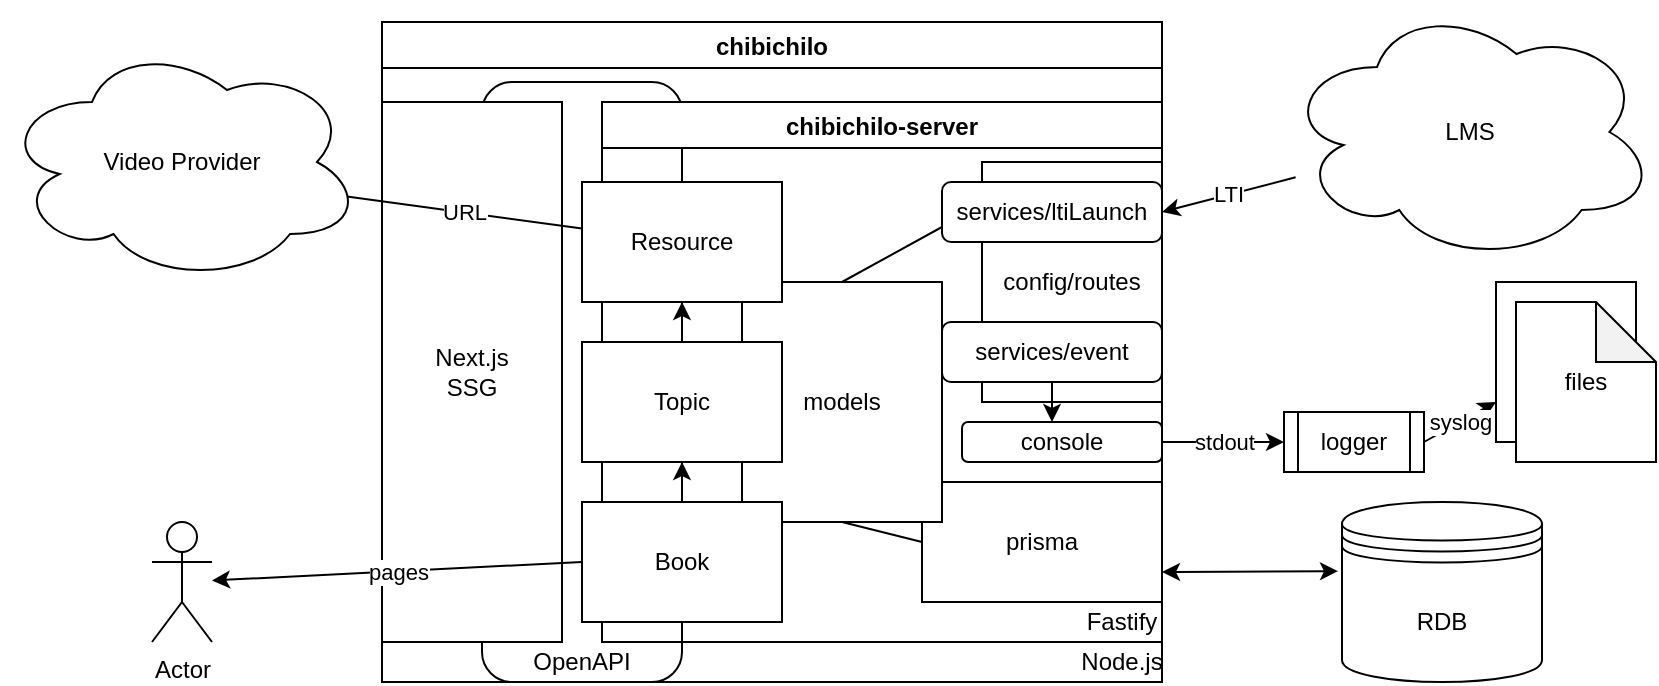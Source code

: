 <mxfile>
    <diagram id="jCTY627xEimIbdt9FlEw" name="arch">
        <mxGraphModel dx="857" dy="473" grid="1" gridSize="10" guides="1" tooltips="1" connect="1" arrows="1" fold="1" page="1" pageScale="1" pageWidth="827" pageHeight="1169" math="0" shadow="0">
            <root>
                <mxCell id="0"/>
                <mxCell id="1" parent="0"/>
                <mxCell id="8" value="RDB" style="shape=datastore;whiteSpace=wrap;html=1;" parent="1" vertex="1">
                    <mxGeometry x="670" y="250" width="100" height="90" as="geometry"/>
                </mxCell>
                <mxCell id="9" value="chibichilo" style="swimlane;" parent="1" vertex="1">
                    <mxGeometry x="190" y="10" width="390" height="330" as="geometry"/>
                </mxCell>
                <mxCell id="115" value="" style="rounded=1;whiteSpace=wrap;html=1;" vertex="1" parent="9">
                    <mxGeometry x="50" y="30" width="100" height="300" as="geometry"/>
                </mxCell>
                <mxCell id="97" value="OpenAPI" style="text;html=1;strokeColor=none;fillColor=none;align=center;verticalAlign=middle;whiteSpace=wrap;rounded=0;" parent="9" vertex="1">
                    <mxGeometry x="80" y="310" width="40" height="20" as="geometry"/>
                </mxCell>
                <mxCell id="35" value="Node.js" style="text;html=1;strokeColor=none;fillColor=none;align=center;verticalAlign=middle;whiteSpace=wrap;rounded=0;" parent="9" vertex="1">
                    <mxGeometry x="350" y="310" width="40" height="20" as="geometry"/>
                </mxCell>
                <mxCell id="91" value="Next.js&lt;br&gt;SSG" style="rounded=0;whiteSpace=wrap;html=1;" parent="9" vertex="1">
                    <mxGeometry y="40" width="90" height="270" as="geometry"/>
                </mxCell>
                <mxCell id="10" value="chibichilo-server" style="swimlane;" parent="9" vertex="1">
                    <mxGeometry x="110" y="40" width="280" height="270" as="geometry"/>
                </mxCell>
                <mxCell id="94" value="config/routes" style="rounded=0;whiteSpace=wrap;html=1;" parent="10" vertex="1">
                    <mxGeometry x="190" y="30" width="90" height="120" as="geometry"/>
                </mxCell>
                <mxCell id="14" value="prisma" style="rounded=0;whiteSpace=wrap;html=1;" parent="10" vertex="1">
                    <mxGeometry x="160" y="190" width="120" height="60" as="geometry"/>
                </mxCell>
                <mxCell id="29" value="services/ltiLaunch" style="rounded=1;whiteSpace=wrap;html=1;" parent="10" vertex="1">
                    <mxGeometry x="170" y="40" width="110" height="30" as="geometry"/>
                </mxCell>
                <mxCell id="33" value="" style="endArrow=none;html=1;entryX=0;entryY=0.75;entryDx=0;entryDy=0;exitX=0.5;exitY=0;exitDx=0;exitDy=0;" parent="10" source="15" target="29" edge="1">
                    <mxGeometry width="50" height="50" relative="1" as="geometry">
                        <mxPoint x="120" y="220" as="sourcePoint"/>
                        <mxPoint x="170" y="170" as="targetPoint"/>
                    </mxGeometry>
                </mxCell>
                <mxCell id="84" style="edgeStyle=orthogonalEdgeStyle;rounded=0;orthogonalLoop=1;jettySize=auto;html=1;exitX=0.5;exitY=0;exitDx=0;exitDy=0;entryX=0.5;entryY=1;entryDx=0;entryDy=0;" parent="10" source="79" target="78" edge="1">
                    <mxGeometry relative="1" as="geometry"/>
                </mxCell>
                <mxCell id="85" style="edgeStyle=orthogonalEdgeStyle;rounded=0;orthogonalLoop=1;jettySize=auto;html=1;exitX=0.5;exitY=0;exitDx=0;exitDy=0;entryX=0.5;entryY=1;entryDx=0;entryDy=0;" parent="10" source="80" target="79" edge="1">
                    <mxGeometry relative="1" as="geometry"/>
                </mxCell>
                <mxCell id="90" value="" style="endArrow=none;html=1;exitX=0.5;exitY=1;exitDx=0;exitDy=0;entryX=0;entryY=0.5;entryDx=0;entryDy=0;" parent="10" source="15" target="14" edge="1">
                    <mxGeometry width="50" height="50" relative="1" as="geometry">
                        <mxPoint x="180" y="140" as="sourcePoint"/>
                        <mxPoint x="230" y="90" as="targetPoint"/>
                    </mxGeometry>
                </mxCell>
                <mxCell id="98" value="Fastify" style="text;html=1;strokeColor=none;fillColor=none;align=center;verticalAlign=middle;whiteSpace=wrap;rounded=0;" parent="10" vertex="1">
                    <mxGeometry x="240" y="250" width="40" height="20" as="geometry"/>
                </mxCell>
                <mxCell id="99" value="console" style="rounded=1;whiteSpace=wrap;html=1;" vertex="1" parent="10">
                    <mxGeometry x="180" y="160" width="100" height="20" as="geometry"/>
                </mxCell>
                <mxCell id="100" value="services/event" style="rounded=1;whiteSpace=wrap;html=1;" vertex="1" parent="10">
                    <mxGeometry x="170" y="110" width="110" height="30" as="geometry"/>
                </mxCell>
                <mxCell id="15" value="models" style="rounded=0;whiteSpace=wrap;html=1;" parent="10" vertex="1">
                    <mxGeometry x="70" y="90" width="100" height="120" as="geometry"/>
                </mxCell>
                <mxCell id="78" value="Resource" style="rounded=0;whiteSpace=wrap;html=1;" parent="10" vertex="1">
                    <mxGeometry x="-10" y="40" width="100" height="60" as="geometry"/>
                </mxCell>
                <mxCell id="79" value="Topic" style="rounded=0;whiteSpace=wrap;html=1;" parent="10" vertex="1">
                    <mxGeometry x="-10" y="120" width="100" height="60" as="geometry"/>
                </mxCell>
                <mxCell id="80" value="Book" style="rounded=0;whiteSpace=wrap;html=1;" parent="10" vertex="1">
                    <mxGeometry x="-10" y="200" width="100" height="60" as="geometry"/>
                </mxCell>
                <mxCell id="104" value="" style="endArrow=classic;html=1;entryX=0.45;entryY=0;entryDx=0;entryDy=0;entryPerimeter=0;" edge="1" parent="10" source="100" target="99">
                    <mxGeometry width="50" height="50" relative="1" as="geometry">
                        <mxPoint x="185" y="133" as="sourcePoint"/>
                        <mxPoint x="185" y="160" as="targetPoint"/>
                    </mxGeometry>
                </mxCell>
                <mxCell id="11" value="LMS" style="ellipse;shape=cloud;whiteSpace=wrap;html=1;" parent="1" vertex="1">
                    <mxGeometry x="641" width="186" height="130" as="geometry"/>
                </mxCell>
                <mxCell id="13" value="" style="endArrow=classic;startArrow=classic;html=1;exitX=1;exitY=0.75;exitDx=0;exitDy=0;" parent="1" edge="1" source="14">
                    <mxGeometry width="50" height="50" relative="1" as="geometry">
                        <mxPoint x="590" y="284.58" as="sourcePoint"/>
                        <mxPoint x="668" y="284.58" as="targetPoint"/>
                    </mxGeometry>
                </mxCell>
                <mxCell id="28" value="LTI" style="endArrow=classic;html=1;entryX=1;entryY=0.5;entryDx=0;entryDy=0;" parent="1" source="11" target="29" edge="1">
                    <mxGeometry width="50" height="50" relative="1" as="geometry">
                        <mxPoint x="520" y="200" as="sourcePoint"/>
                        <mxPoint x="610" y="118" as="targetPoint"/>
                    </mxGeometry>
                </mxCell>
                <mxCell id="72" value="Video Provider" style="ellipse;shape=cloud;whiteSpace=wrap;html=1;" parent="1" vertex="1">
                    <mxGeometry y="20" width="180" height="120" as="geometry"/>
                </mxCell>
                <mxCell id="73" value="Actor" style="shape=umlActor;verticalLabelPosition=bottom;verticalAlign=top;html=1;outlineConnect=0;" parent="1" vertex="1">
                    <mxGeometry x="75" y="260" width="30" height="60" as="geometry"/>
                </mxCell>
                <mxCell id="87" value="pages" style="endArrow=classic;html=1;exitX=0;exitY=0.5;exitDx=0;exitDy=0;" parent="1" source="80" target="73" edge="1">
                    <mxGeometry width="50" height="50" relative="1" as="geometry">
                        <mxPoint x="200" y="260" as="sourcePoint"/>
                        <mxPoint x="540" y="150" as="targetPoint"/>
                    </mxGeometry>
                </mxCell>
                <mxCell id="88" value="URL" style="endArrow=none;html=1;entryX=0.958;entryY=0.644;entryDx=0;entryDy=0;entryPerimeter=0;" parent="1" source="78" target="72" edge="1">
                    <mxGeometry width="50" height="50" relative="1" as="geometry">
                        <mxPoint x="490" y="200" as="sourcePoint"/>
                        <mxPoint x="540" y="150" as="targetPoint"/>
                    </mxGeometry>
                </mxCell>
                <mxCell id="109" value="" style="group" vertex="1" connectable="0" parent="1">
                    <mxGeometry x="747" y="140" width="80" height="90" as="geometry"/>
                </mxCell>
                <mxCell id="108" value="" style="rounded=0;whiteSpace=wrap;html=1;" vertex="1" parent="109">
                    <mxGeometry width="70" height="80" as="geometry"/>
                </mxCell>
                <mxCell id="106" value="files" style="shape=note;whiteSpace=wrap;html=1;backgroundOutline=1;darkOpacity=0.05;" vertex="1" parent="109">
                    <mxGeometry x="10" y="10" width="70" height="80" as="geometry"/>
                </mxCell>
                <mxCell id="110" value="logger" style="shape=process;whiteSpace=wrap;html=1;backgroundOutline=1;" vertex="1" parent="1">
                    <mxGeometry x="641" y="205" width="70" height="30" as="geometry"/>
                </mxCell>
                <mxCell id="112" value="stdout" style="endArrow=classic;html=1;entryX=0;entryY=0.5;entryDx=0;entryDy=0;" edge="1" parent="1" source="99" target="110">
                    <mxGeometry width="50" height="50" relative="1" as="geometry">
                        <mxPoint x="591" y="220" as="sourcePoint"/>
                        <mxPoint x="641" y="170" as="targetPoint"/>
                    </mxGeometry>
                </mxCell>
                <mxCell id="114" value="syslog" style="endArrow=classic;html=1;exitX=1;exitY=0.5;exitDx=0;exitDy=0;entryX=0;entryY=0.75;entryDx=0;entryDy=0;" edge="1" parent="1" source="110" target="108">
                    <mxGeometry width="50" height="50" relative="1" as="geometry">
                        <mxPoint x="380" y="200" as="sourcePoint"/>
                        <mxPoint x="430" y="150" as="targetPoint"/>
                    </mxGeometry>
                </mxCell>
            </root>
        </mxGraphModel>
    </diagram>
</mxfile>
